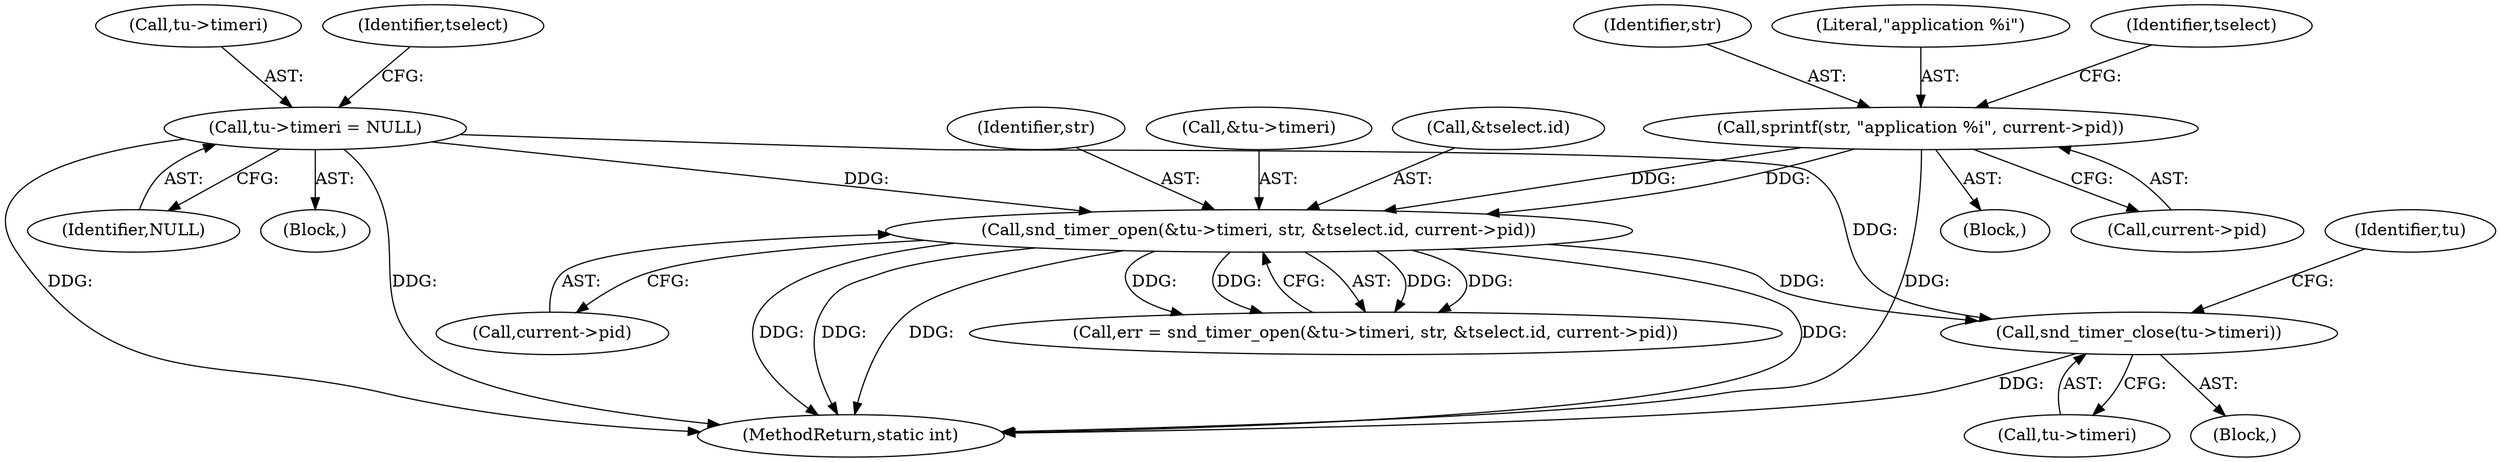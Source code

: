 digraph "0_linux_af368027a49a751d6ff4ee9e3f9961f35bb4fede_2@API" {
"1000263" [label="(Call,snd_timer_close(tu->timeri))"];
"1000171" [label="(Call,snd_timer_open(&tu->timeri, str, &tselect.id, current->pid))"];
"1000130" [label="(Call,tu->timeri = NULL)"];
"1000148" [label="(Call,sprintf(str, \"application %i\", current->pid))"];
"1000151" [label="(Call,current->pid)"];
"1000177" [label="(Call,&tselect.id)"];
"1000130" [label="(Call,tu->timeri = NULL)"];
"1000171" [label="(Call,snd_timer_open(&tu->timeri, str, &tselect.id, current->pid))"];
"1000138" [label="(Identifier,tselect)"];
"1000148" [label="(Call,sprintf(str, \"application %i\", current->pid))"];
"1000169" [label="(Call,err = snd_timer_open(&tu->timeri, str, &tselect.id, current->pid))"];
"1000264" [label="(Call,tu->timeri)"];
"1000131" [label="(Call,tu->timeri)"];
"1000125" [label="(Block,)"];
"1000103" [label="(Block,)"];
"1000149" [label="(Identifier,str)"];
"1000269" [label="(Identifier,tu)"];
"1000263" [label="(Call,snd_timer_close(tu->timeri))"];
"1000176" [label="(Identifier,str)"];
"1000134" [label="(Identifier,NULL)"];
"1000317" [label="(MethodReturn,static int)"];
"1000150" [label="(Literal,\"application %i\")"];
"1000172" [label="(Call,&tu->timeri)"];
"1000158" [label="(Identifier,tselect)"];
"1000262" [label="(Block,)"];
"1000181" [label="(Call,current->pid)"];
"1000263" -> "1000262"  [label="AST: "];
"1000263" -> "1000264"  [label="CFG: "];
"1000264" -> "1000263"  [label="AST: "];
"1000269" -> "1000263"  [label="CFG: "];
"1000263" -> "1000317"  [label="DDG: "];
"1000171" -> "1000263"  [label="DDG: "];
"1000130" -> "1000263"  [label="DDG: "];
"1000171" -> "1000169"  [label="AST: "];
"1000171" -> "1000181"  [label="CFG: "];
"1000172" -> "1000171"  [label="AST: "];
"1000176" -> "1000171"  [label="AST: "];
"1000177" -> "1000171"  [label="AST: "];
"1000181" -> "1000171"  [label="AST: "];
"1000169" -> "1000171"  [label="CFG: "];
"1000171" -> "1000317"  [label="DDG: "];
"1000171" -> "1000317"  [label="DDG: "];
"1000171" -> "1000317"  [label="DDG: "];
"1000171" -> "1000317"  [label="DDG: "];
"1000171" -> "1000169"  [label="DDG: "];
"1000171" -> "1000169"  [label="DDG: "];
"1000171" -> "1000169"  [label="DDG: "];
"1000171" -> "1000169"  [label="DDG: "];
"1000130" -> "1000171"  [label="DDG: "];
"1000148" -> "1000171"  [label="DDG: "];
"1000148" -> "1000171"  [label="DDG: "];
"1000130" -> "1000125"  [label="AST: "];
"1000130" -> "1000134"  [label="CFG: "];
"1000131" -> "1000130"  [label="AST: "];
"1000134" -> "1000130"  [label="AST: "];
"1000138" -> "1000130"  [label="CFG: "];
"1000130" -> "1000317"  [label="DDG: "];
"1000130" -> "1000317"  [label="DDG: "];
"1000148" -> "1000103"  [label="AST: "];
"1000148" -> "1000151"  [label="CFG: "];
"1000149" -> "1000148"  [label="AST: "];
"1000150" -> "1000148"  [label="AST: "];
"1000151" -> "1000148"  [label="AST: "];
"1000158" -> "1000148"  [label="CFG: "];
"1000148" -> "1000317"  [label="DDG: "];
}
